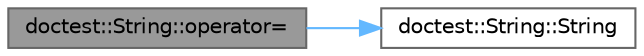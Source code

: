 digraph "doctest::String::operator="
{
 // LATEX_PDF_SIZE
  bgcolor="transparent";
  edge [fontname=Helvetica,fontsize=10,labelfontname=Helvetica,labelfontsize=10];
  node [fontname=Helvetica,fontsize=10,shape=box,height=0.2,width=0.4];
  rankdir="LR";
  Node1 [id="Node000001",label="doctest::String::operator=",height=0.2,width=0.4,color="gray40", fillcolor="grey60", style="filled", fontcolor="black",tooltip=" "];
  Node1 -> Node2 [id="edge2_Node000001_Node000002",color="steelblue1",style="solid",tooltip=" "];
  Node2 [id="Node000002",label="doctest::String::String",height=0.2,width=0.4,color="grey40", fillcolor="white", style="filled",URL="$classdoctest_1_1_string.html#ab18d26f6c9e728c2fac77a501b8ca5f5",tooltip=" "];
}
